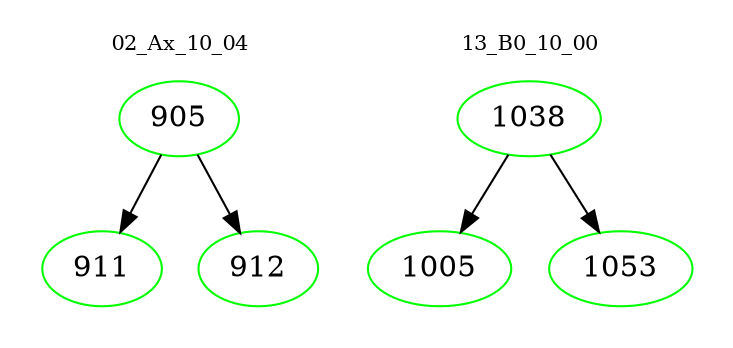 digraph{
subgraph cluster_0 {
color = white
label = "02_Ax_10_04";
fontsize=10;
T0_905 [label="905", color="green"]
T0_905 -> T0_911 [color="black"]
T0_911 [label="911", color="green"]
T0_905 -> T0_912 [color="black"]
T0_912 [label="912", color="green"]
}
subgraph cluster_1 {
color = white
label = "13_B0_10_00";
fontsize=10;
T1_1038 [label="1038", color="green"]
T1_1038 -> T1_1005 [color="black"]
T1_1005 [label="1005", color="green"]
T1_1038 -> T1_1053 [color="black"]
T1_1053 [label="1053", color="green"]
}
}
